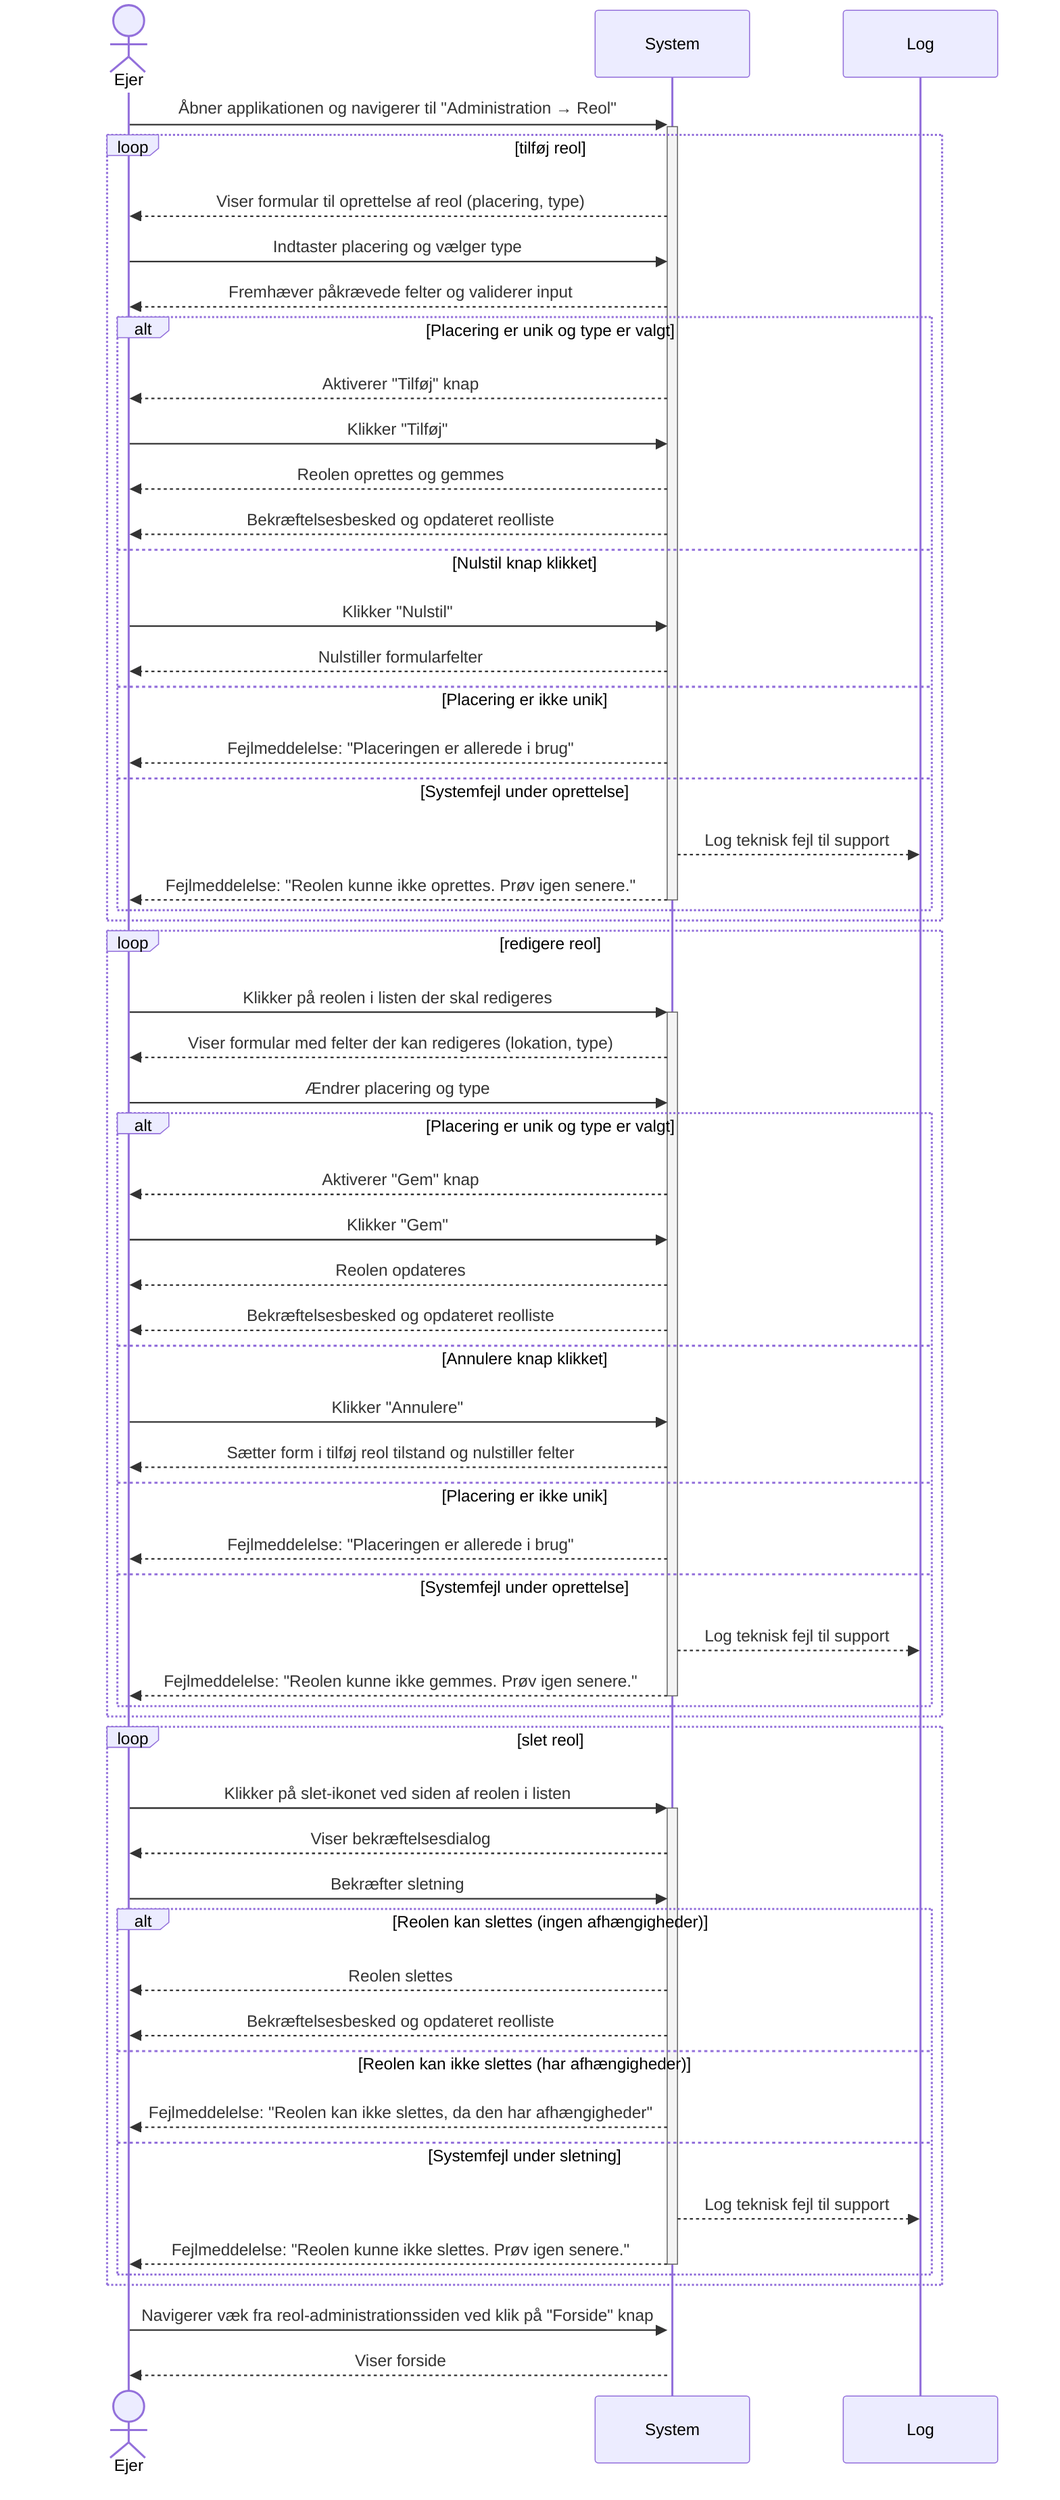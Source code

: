 ﻿sequenceDiagram
    actor Ejer
    participant System
    participant Log

    Ejer->>+System: Åbner applikationen og navigerer til "Administration → Reol"
    
    loop tilføj reol
        System-->>Ejer: Viser formular til oprettelse af reol (placering, type)

        Ejer->>System: Indtaster placering og vælger type
        System-->>Ejer: Fremhæver påkrævede felter og validerer input

        alt Placering er unik og type er valgt
            System-->>Ejer: Aktiverer "Tilføj" knap
            Ejer->>System: Klikker "Tilføj"
            System-->>Ejer: Reolen oprettes og gemmes
            System-->>Ejer: Bekræftelsesbesked og opdateret reolliste
        else Nulstil knap klikket
            Ejer->>System: Klikker "Nulstil"
            System-->>Ejer: Nulstiller formularfelter
        else Placering er ikke unik
            System-->>Ejer: Fejlmeddelelse: "Placeringen er allerede i brug"
        else Systemfejl under oprettelse
            System-->>Log: Log teknisk fejl til support
            System-->>-Ejer: Fejlmeddelelse: "Reolen kunne ikke oprettes. Prøv igen senere."
        end
    end
    loop redigere reol
        Ejer->>+System: Klikker på reolen i listen der skal redigeres
        System-->>Ejer: Viser formular med felter der kan redigeres (lokation, type)
        Ejer->>System: Ændrer placering og type
        alt Placering er unik og type er valgt
            System-->>Ejer: Aktiverer "Gem" knap
            Ejer->>System: Klikker "Gem"
            System-->>Ejer: Reolen opdateres
            System-->>Ejer: Bekræftelsesbesked og opdateret reolliste
        else Annulere knap klikket
            Ejer->>System: Klikker "Annulere"
            System-->>Ejer: Sætter form i tilføj reol tilstand og nulstiller felter
        else Placering er ikke unik
            System-->>Ejer: Fejlmeddelelse: "Placeringen er allerede i brug"
        else Systemfejl under oprettelse
            System-->>Log: Log teknisk fejl til support
            System-->>-Ejer: Fejlmeddelelse: "Reolen kunne ikke gemmes. Prøv igen senere."
        end
    end
    loop slet reol
        Ejer->>+System: Klikker på slet-ikonet ved siden af reolen i listen
        System-->>Ejer: Viser bekræftelsesdialog
        Ejer->>System: Bekræfter sletning
        alt Reolen kan slettes (ingen afhængigheder)
            System-->>Ejer: Reolen slettes
            System-->>Ejer: Bekræftelsesbesked og opdateret reolliste
        else Reolen kan ikke slettes (har afhængigheder)
            System-->>Ejer: Fejlmeddelelse: "Reolen kan ikke slettes, da den har afhængigheder"
        else Systemfejl under sletning
            System-->>Log: Log teknisk fejl til support
            System-->>-Ejer: Fejlmeddelelse: "Reolen kunne ikke slettes. Prøv igen senere."
        end
    end
    Ejer->>+System: Navigerer væk fra reol-administrationssiden ved klik på "Forside" knap
    System-->>Ejer: Viser forside